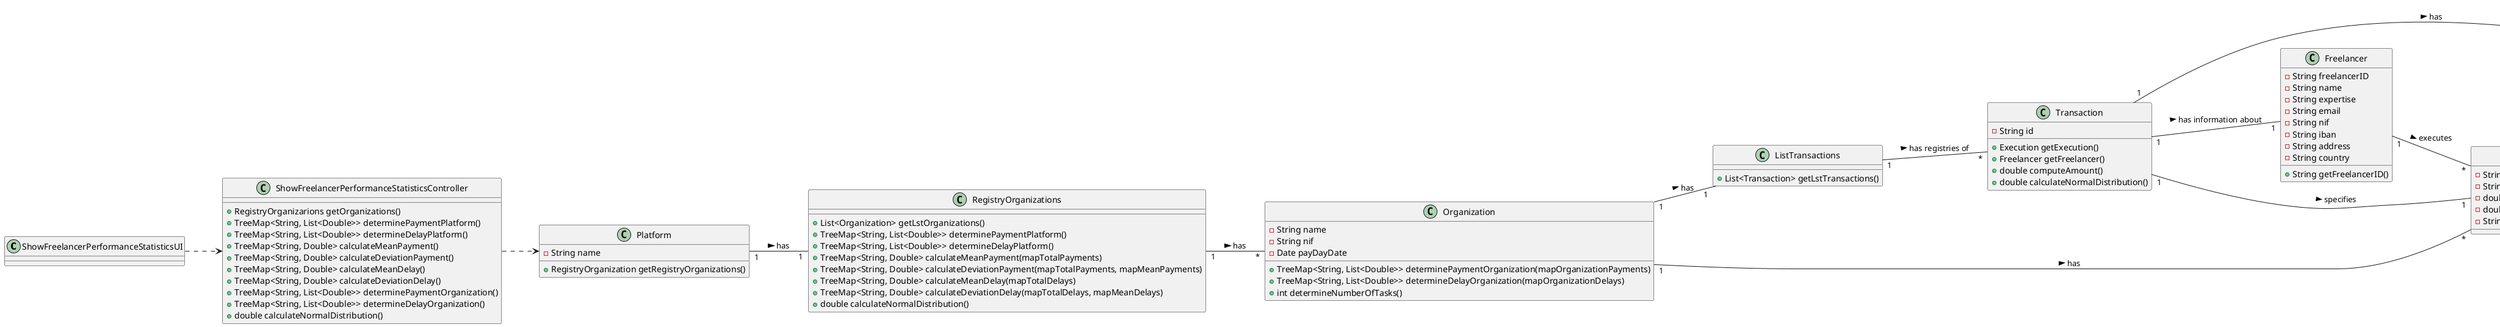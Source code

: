 @startuml
left to right direction

class ShowFreelancerPerformanceStatisticsUI {}

class ShowFreelancerPerformanceStatisticsController {
    +RegistryOrganizarions getOrganizations()
    +TreeMap<String, List<Double>> determinePaymentPlatform()
    +TreeMap<String, List<Double>> determineDelayPlatform()
    +TreeMap<String, Double> calculateMeanPayment()
    +TreeMap<String, Double> calculateDeviationPayment()
    +TreeMap<String, Double> calculateMeanDelay()
    +TreeMap<String, Double> calculateDeviationDelay()
    +TreeMap<String, List<Double>> determinePaymentOrganization()
    +TreeMap<String, List<Double>> determineDelayOrganization()
    +double calculateNormalDistribution()
}

class Platform {
    -String name
    +RegistryOrganization getRegistryOrganizations()
}

class RegistryOrganizations {
    +List<Organization> getLstOrganizations()
    +TreeMap<String, List<Double>> determinePaymentPlatform()
    +TreeMap<String, List<Double>> determineDelayPlatform()
    +TreeMap<String, Double> calculateMeanPayment(mapTotalPayments)
    +TreeMap<String, Double> calculateDeviationPayment(mapTotalPayments, mapMeanPayments)
    +TreeMap<String, Double> calculateMeanDelay(mapTotalDelays)
    +TreeMap<String, Double> calculateDeviationDelay(mapTotalDelays, mapMeanDelays)
    +double calculateNormalDistribution()
}

class Organization {
    -String name
    -String nif
    -Date payDayDate
    +TreeMap<String, List<Double>> determinePaymentOrganization(mapOrganizationPayments)
    +TreeMap<String, List<Double>> determineDelayOrganization(mapOrganizationDelays)
    +int determineNumberOfTasks()
}

class ListTransactions{
    +List<Transaction> getLstTransactions()
}


class Execution {
    - Date finishDate
    - double delayHours
    - String briefDescription
    + double getDelay()
}


class Transaction {
    - String id
    + Execution getExecution()
    + Freelancer getFreelancer()
    + double computeAmount()
    + double calculateNormalDistribution()
}

class Freelancer {
    - String freelancerID
    - String name
    - String expertise
    - String email
    - String nif
    - String iban
    - String address
    - String country
    + String getFreelancerID()
}

class Task {
    - String taskID
    - String taskDescription
    - double taskDurationInHours
    - double taskCostPerHour
    - String taskCategory

}

ShowFreelancerPerformanceStatisticsUI ..> ShowFreelancerPerformanceStatisticsController
ShowFreelancerPerformanceStatisticsController ..> Platform
Platform "1" -- "1" RegistryOrganizations : has >
RegistryOrganizations "1" -- "*" Organization : has >
Organization "1" -- "1" ListTransactions : has >
ListTransactions "1" -- "*" Transaction : has registries of >
Organization "1" -- "*" Task: has >
Task "1" -- "0.." Execution : details >
Freelancer "1" -- "*" Task : executes >
Transaction "1" -- "1" Task : specifies >
Transaction "1" -- "1" Execution : has >
Transaction "1" -- "1" Freelancer : has information about >
@enduml
